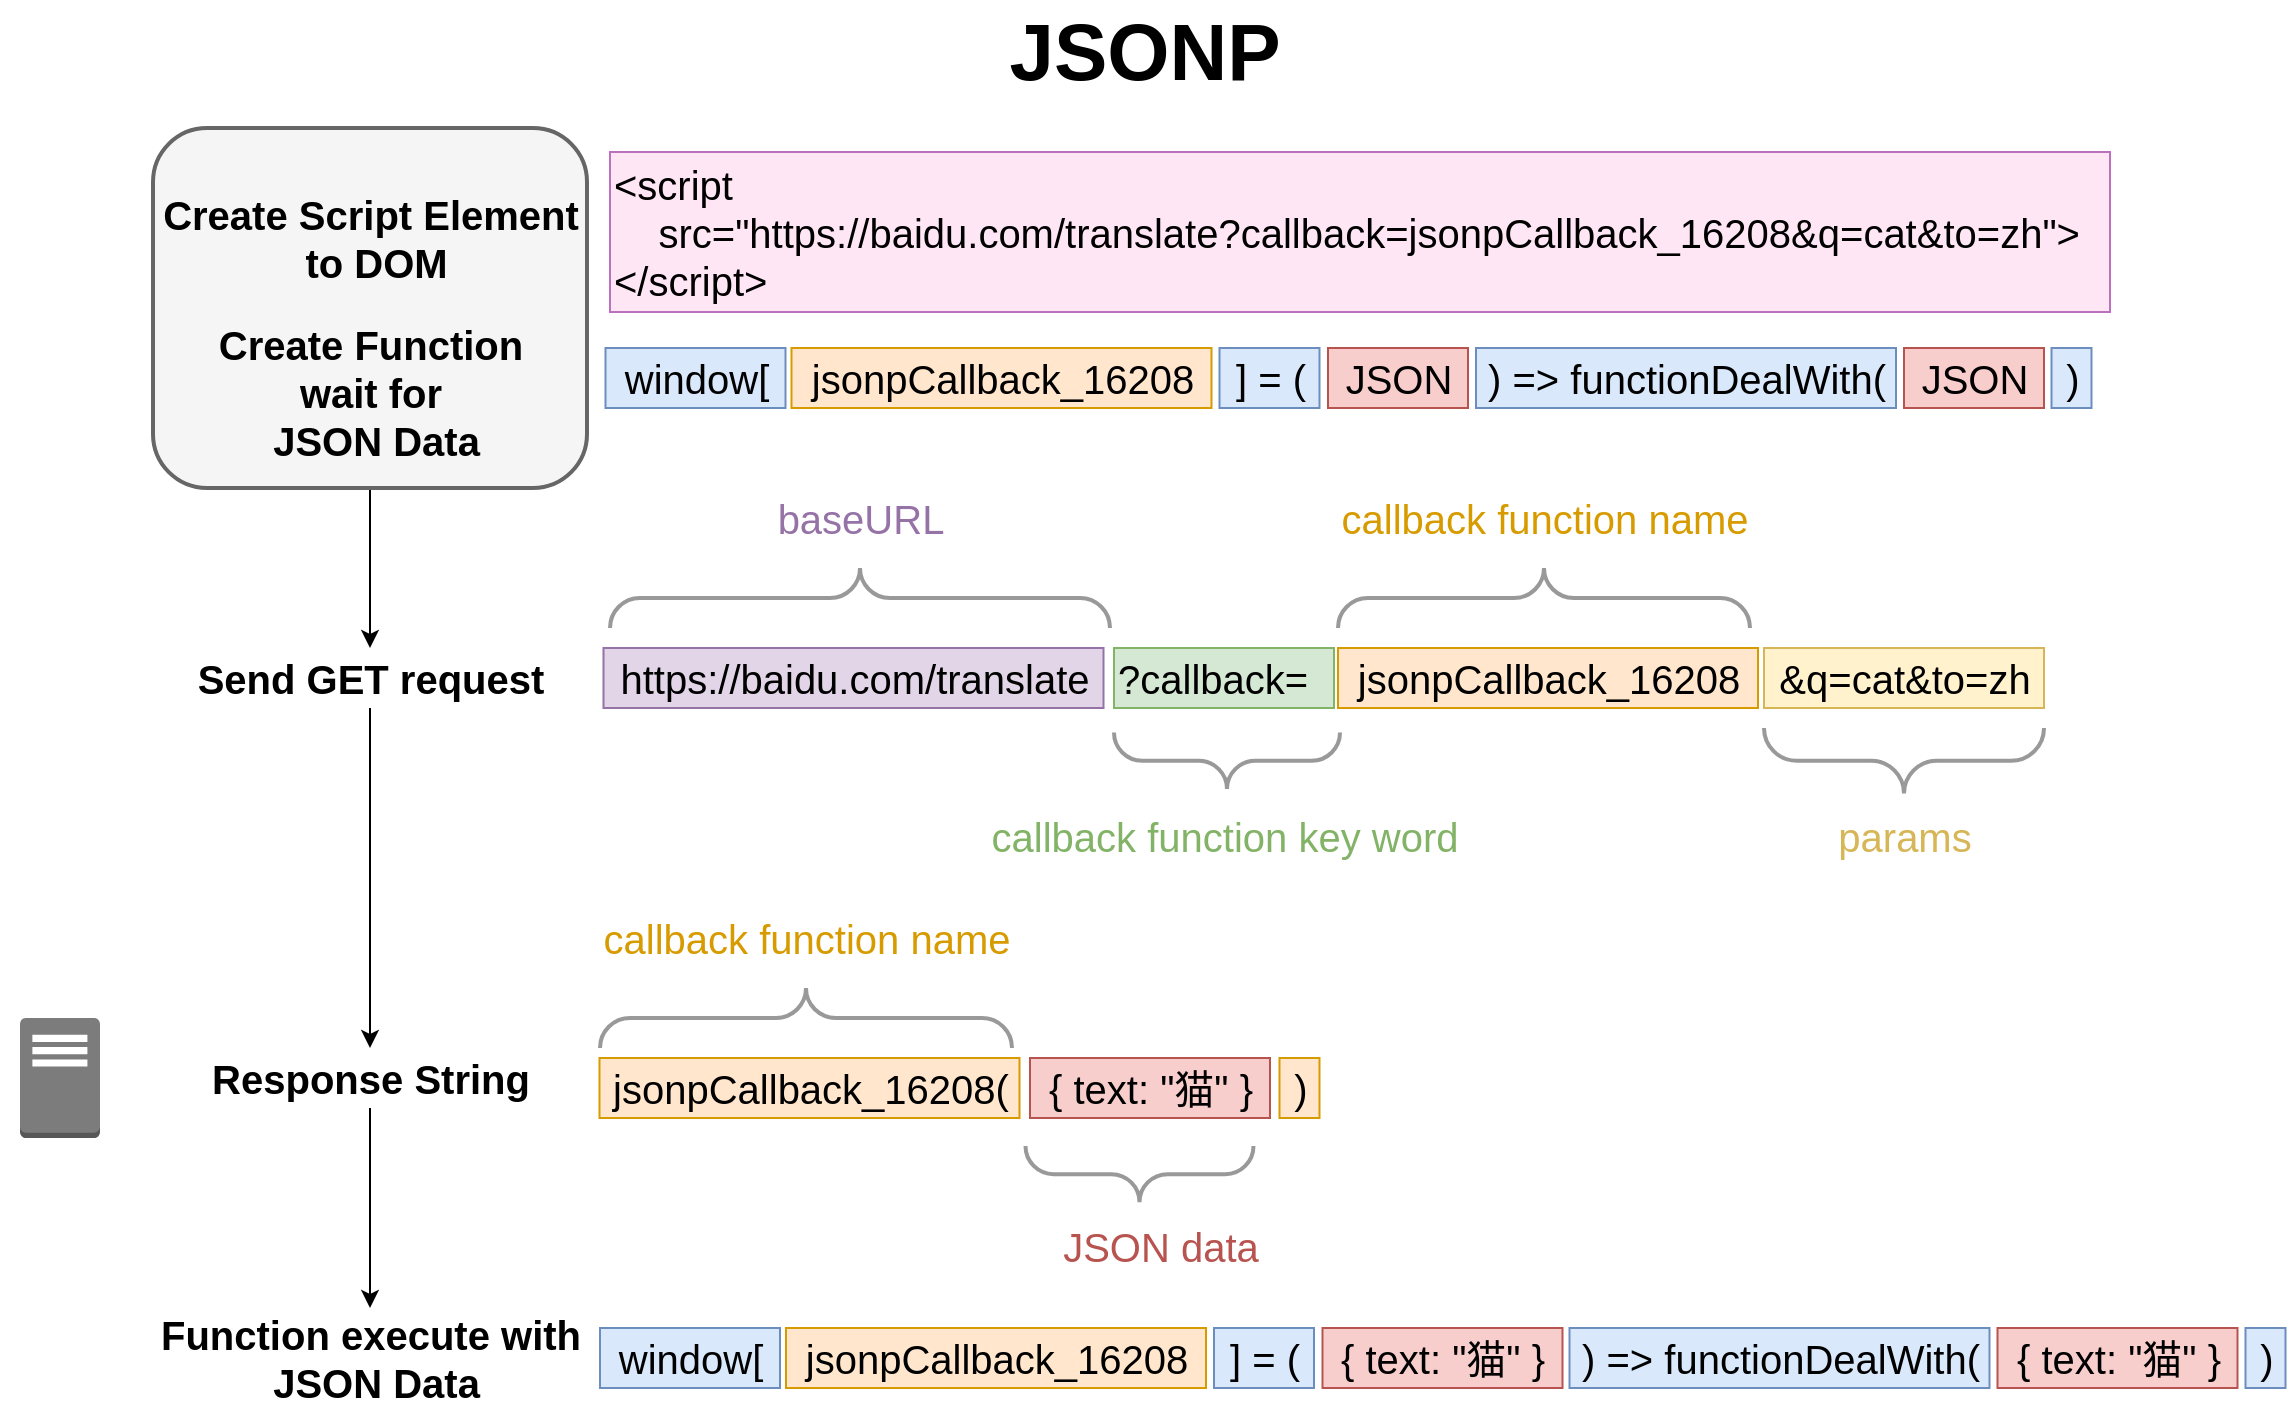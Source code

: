 <mxfile version="14.6.11" type="github">
  <diagram id="ZIaq1ua41LSCKKVV6wSK" name="JSONP">
    <mxGraphModel dx="1653" dy="1090" grid="1" gridSize="10" guides="1" tooltips="1" connect="1" arrows="1" fold="1" page="1" pageScale="1" pageWidth="1169" pageHeight="827" math="0" shadow="0">
      <root>
        <mxCell id="0" />
        <mxCell id="1" parent="0" />
        <mxCell id="hNWiUd4LyEJFCyibCBkk-53" style="edgeStyle=orthogonalEdgeStyle;rounded=0;orthogonalLoop=1;jettySize=auto;html=1;fontSize=20;fontColor=#B85450;" edge="1" parent="1" source="hNWiUd4LyEJFCyibCBkk-52" target="hNWiUd4LyEJFCyibCBkk-15">
          <mxGeometry relative="1" as="geometry" />
        </mxCell>
        <mxCell id="hNWiUd4LyEJFCyibCBkk-52" value="" style="rounded=1;whiteSpace=wrap;html=1;labelBackgroundColor=none;fontSize=20;fontColor=#333333;strokeWidth=2;align=center;fillColor=#f5f5f5;strokeColor=#666666;" vertex="1" parent="1">
          <mxGeometry x="89.5" y="123" width="217" height="180" as="geometry" />
        </mxCell>
        <mxCell id="hNWiUd4LyEJFCyibCBkk-3" value="https://baidu.com/translate" style="text;html=1;align=center;verticalAlign=middle;resizable=0;points=[];autosize=1;strokeColor=#9673a6;fontSize=20;fillColor=#e1d5e7;" vertex="1" parent="1">
          <mxGeometry x="314.75" y="383" width="250" height="30" as="geometry" />
        </mxCell>
        <mxCell id="hNWiUd4LyEJFCyibCBkk-4" value="?callback=" style="text;html=1;align=left;verticalAlign=middle;resizable=0;points=[];autosize=1;strokeColor=#82b366;fontSize=20;fillColor=#d5e8d4;" vertex="1" parent="1">
          <mxGeometry x="570" y="383" width="110" height="30" as="geometry" />
        </mxCell>
        <mxCell id="hNWiUd4LyEJFCyibCBkk-5" value="jsonpCallback_16208" style="text;html=1;align=center;verticalAlign=middle;resizable=0;points=[];autosize=1;strokeColor=#d79b00;fontSize=20;fillColor=#ffe6cc;" vertex="1" parent="1">
          <mxGeometry x="682" y="383" width="210" height="30" as="geometry" />
        </mxCell>
        <mxCell id="hNWiUd4LyEJFCyibCBkk-6" value="&amp;amp;q=cat&amp;amp;to=zh" style="text;html=1;align=center;verticalAlign=middle;resizable=0;points=[];autosize=1;strokeColor=#d6b656;fontSize=20;fillColor=#fff2cc;" vertex="1" parent="1">
          <mxGeometry x="895" y="383" width="140" height="30" as="geometry" />
        </mxCell>
        <mxCell id="hNWiUd4LyEJFCyibCBkk-7" value="" style="verticalLabelPosition=bottom;shadow=0;dashed=0;align=center;html=1;verticalAlign=top;strokeWidth=2;shape=mxgraph.mockup.markup.curlyBrace;strokeColor=#999999;fontSize=20;" vertex="1" parent="1">
          <mxGeometry x="318" y="343" width="250" height="30" as="geometry" />
        </mxCell>
        <mxCell id="hNWiUd4LyEJFCyibCBkk-8" value="baseURL" style="text;html=1;align=center;verticalAlign=middle;resizable=0;points=[];autosize=1;strokeColor=none;fontSize=20;fontColor=#9673A6;" vertex="1" parent="1">
          <mxGeometry x="393" y="303" width="100" height="30" as="geometry" />
        </mxCell>
        <mxCell id="hNWiUd4LyEJFCyibCBkk-9" value="" style="verticalLabelPosition=bottom;shadow=0;dashed=0;align=center;html=1;verticalAlign=top;strokeWidth=2;shape=mxgraph.mockup.markup.curlyBrace;strokeColor=#999999;fontSize=20;rotation=180;" vertex="1" parent="1">
          <mxGeometry x="570" y="423" width="113" height="32.8" as="geometry" />
        </mxCell>
        <mxCell id="hNWiUd4LyEJFCyibCBkk-10" value="" style="verticalLabelPosition=bottom;shadow=0;dashed=0;align=center;html=1;verticalAlign=top;strokeWidth=2;shape=mxgraph.mockup.markup.curlyBrace;strokeColor=#999999;fontSize=20;" vertex="1" parent="1">
          <mxGeometry x="682" y="343" width="206" height="30" as="geometry" />
        </mxCell>
        <mxCell id="hNWiUd4LyEJFCyibCBkk-11" value="" style="verticalLabelPosition=bottom;shadow=0;dashed=0;align=center;html=1;verticalAlign=top;strokeWidth=2;shape=mxgraph.mockup.markup.curlyBrace;strokeColor=#999999;fontSize=20;rotation=180;" vertex="1" parent="1">
          <mxGeometry x="895" y="423" width="140" height="32.8" as="geometry" />
        </mxCell>
        <mxCell id="hNWiUd4LyEJFCyibCBkk-12" value="callback function key word" style="text;html=1;align=center;verticalAlign=middle;resizable=0;points=[];autosize=1;strokeColor=none;fontSize=20;fontColor=#82B366;" vertex="1" parent="1">
          <mxGeometry x="500" y="462" width="250" height="30" as="geometry" />
        </mxCell>
        <mxCell id="hNWiUd4LyEJFCyibCBkk-13" value="callback function name" style="text;html=1;align=center;verticalAlign=middle;resizable=0;points=[];autosize=1;fontSize=20;fontColor=#D79B00;labelBackgroundColor=none;labelBorderColor=none;" vertex="1" parent="1">
          <mxGeometry x="675" y="303" width="220" height="30" as="geometry" />
        </mxCell>
        <mxCell id="hNWiUd4LyEJFCyibCBkk-14" value="params" style="text;html=1;align=center;verticalAlign=middle;resizable=0;points=[];autosize=1;strokeColor=none;fontSize=20;fontColor=#D6B656;" vertex="1" parent="1">
          <mxGeometry x="925" y="462" width="80" height="30" as="geometry" />
        </mxCell>
        <mxCell id="hNWiUd4LyEJFCyibCBkk-54" style="edgeStyle=orthogonalEdgeStyle;rounded=0;orthogonalLoop=1;jettySize=auto;html=1;fontSize=20;fontColor=#B85450;" edge="1" parent="1" source="hNWiUd4LyEJFCyibCBkk-15" target="hNWiUd4LyEJFCyibCBkk-16">
          <mxGeometry relative="1" as="geometry" />
        </mxCell>
        <mxCell id="hNWiUd4LyEJFCyibCBkk-15" value="Send GET request" style="text;html=1;align=center;verticalAlign=middle;resizable=0;points=[];autosize=1;strokeColor=none;fontSize=20;fontStyle=1;" vertex="1" parent="1">
          <mxGeometry x="103" y="383" width="190" height="30" as="geometry" />
        </mxCell>
        <mxCell id="hNWiUd4LyEJFCyibCBkk-55" style="edgeStyle=orthogonalEdgeStyle;rounded=0;orthogonalLoop=1;jettySize=auto;html=1;fontSize=20;fontColor=#B85450;" edge="1" parent="1" source="hNWiUd4LyEJFCyibCBkk-16" target="hNWiUd4LyEJFCyibCBkk-30">
          <mxGeometry relative="1" as="geometry" />
        </mxCell>
        <mxCell id="hNWiUd4LyEJFCyibCBkk-16" value="Response String" style="text;html=1;align=center;verticalAlign=middle;resizable=0;points=[];autosize=1;strokeColor=none;fontSize=20;fontStyle=1;" vertex="1" parent="1">
          <mxGeometry x="113" y="583" width="170" height="30" as="geometry" />
        </mxCell>
        <mxCell id="hNWiUd4LyEJFCyibCBkk-18" value="jsonpCallback_16208(" style="text;html=1;align=center;verticalAlign=middle;resizable=0;points=[];autosize=1;strokeColor=#d79b00;fontSize=20;fillColor=#ffe6cc;" vertex="1" parent="1">
          <mxGeometry x="312.75" y="588" width="210" height="30" as="geometry" />
        </mxCell>
        <mxCell id="hNWiUd4LyEJFCyibCBkk-19" value=")" style="text;html=1;align=center;verticalAlign=middle;resizable=0;points=[];autosize=1;strokeColor=#d79b00;fontSize=20;fillColor=#ffe6cc;" vertex="1" parent="1">
          <mxGeometry x="652.75" y="588" width="20" height="30" as="geometry" />
        </mxCell>
        <mxCell id="hNWiUd4LyEJFCyibCBkk-20" value="{ text: &quot;猫&quot; }" style="text;html=1;align=center;verticalAlign=middle;resizable=0;points=[];autosize=1;strokeColor=#b85450;fontSize=20;fillColor=#f8cecc;" vertex="1" parent="1">
          <mxGeometry x="528" y="588" width="120" height="30" as="geometry" />
        </mxCell>
        <mxCell id="hNWiUd4LyEJFCyibCBkk-21" value="" style="verticalLabelPosition=bottom;shadow=0;dashed=0;align=center;html=1;verticalAlign=top;strokeWidth=2;shape=mxgraph.mockup.markup.curlyBrace;strokeColor=#999999;fontSize=20;" vertex="1" parent="1">
          <mxGeometry x="313" y="553" width="206" height="30" as="geometry" />
        </mxCell>
        <mxCell id="hNWiUd4LyEJFCyibCBkk-22" value="callback function name" style="text;html=1;align=center;verticalAlign=middle;resizable=0;points=[];autosize=1;strokeColor=none;fontSize=20;fontColor=#D79B00;" vertex="1" parent="1">
          <mxGeometry x="306" y="513" width="220" height="30" as="geometry" />
        </mxCell>
        <mxCell id="hNWiUd4LyEJFCyibCBkk-23" value="" style="verticalLabelPosition=bottom;shadow=0;dashed=0;align=center;html=1;verticalAlign=top;strokeWidth=2;shape=mxgraph.mockup.markup.curlyBrace;strokeColor=#999999;fontSize=20;rotation=180;" vertex="1" parent="1">
          <mxGeometry x="525.75" y="632" width="114" height="28.15" as="geometry" />
        </mxCell>
        <mxCell id="hNWiUd4LyEJFCyibCBkk-24" value="JSON data" style="text;html=1;align=center;verticalAlign=middle;resizable=0;points=[];autosize=1;strokeColor=none;fontSize=20;fontColor=#B85450;" vertex="1" parent="1">
          <mxGeometry x="538" y="667" width="110" height="30" as="geometry" />
        </mxCell>
        <mxCell id="hNWiUd4LyEJFCyibCBkk-25" value="Create Script Element&lt;br&gt;&amp;nbsp;to DOM" style="text;html=1;align=center;verticalAlign=middle;resizable=0;points=[];autosize=1;strokeColor=none;fontSize=20;fontStyle=1;" vertex="1" parent="1">
          <mxGeometry x="88" y="153" width="220" height="50" as="geometry" />
        </mxCell>
        <mxCell id="hNWiUd4LyEJFCyibCBkk-27" value="&lt;div&gt;&amp;lt;script&lt;/div&gt;&lt;div&gt;&lt;span&gt;&lt;/span&gt;&amp;nbsp; &amp;nbsp; src=&quot;https://baidu.com/translate?callback=jsonpCallback_16208&amp;amp;q=cat&amp;amp;to=zh&quot;&amp;gt;&lt;/div&gt;&lt;div&gt;&amp;lt;/script&amp;gt;&lt;/div&gt;" style="text;html=1;align=left;verticalAlign=middle;resizable=0;points=[];autosize=1;fontSize=20;fillColor=#FFE6F5;strokeColor=#BC71BF;" vertex="1" parent="1">
          <mxGeometry x="318" y="135" width="750" height="80" as="geometry" />
        </mxCell>
        <mxCell id="hNWiUd4LyEJFCyibCBkk-28" value="Create Function &lt;br&gt;wait for&lt;br&gt;&amp;nbsp;JSON Data" style="text;html=1;align=center;verticalAlign=middle;resizable=0;points=[];autosize=1;strokeColor=none;fontSize=20;fontStyle=1;" vertex="1" parent="1">
          <mxGeometry x="113" y="215" width="170" height="80" as="geometry" />
        </mxCell>
        <mxCell id="hNWiUd4LyEJFCyibCBkk-30" value="Function execute with&lt;br&gt;&amp;nbsp;JSON Data" style="text;html=1;align=center;verticalAlign=middle;resizable=0;points=[];autosize=1;strokeColor=none;fontSize=20;fontStyle=1;" vertex="1" parent="1">
          <mxGeometry x="83" y="713" width="230" height="50" as="geometry" />
        </mxCell>
        <mxCell id="hNWiUd4LyEJFCyibCBkk-32" value="window[" style="text;html=1;align=center;verticalAlign=middle;resizable=0;points=[];autosize=1;strokeColor=#6c8ebf;fontSize=20;fillColor=#dae8fc;" vertex="1" parent="1">
          <mxGeometry x="315.75" y="233" width="90" height="30" as="geometry" />
        </mxCell>
        <mxCell id="hNWiUd4LyEJFCyibCBkk-35" value="] = (" style="text;html=1;align=center;verticalAlign=middle;resizable=0;points=[];autosize=1;strokeColor=#6c8ebf;fontSize=20;fillColor=#dae8fc;" vertex="1" parent="1">
          <mxGeometry x="622.75" y="233" width="50" height="30" as="geometry" />
        </mxCell>
        <mxCell id="hNWiUd4LyEJFCyibCBkk-36" value="JSON" style="text;html=1;align=center;verticalAlign=middle;resizable=0;points=[];autosize=1;strokeColor=#b85450;fontSize=20;fillColor=#f8cecc;" vertex="1" parent="1">
          <mxGeometry x="677" y="233" width="70" height="30" as="geometry" />
        </mxCell>
        <mxCell id="hNWiUd4LyEJFCyibCBkk-37" value="jsonpCallback_16208" style="text;html=1;align=center;verticalAlign=middle;resizable=0;points=[];autosize=1;strokeColor=#d79b00;fontSize=20;fillColor=#ffe6cc;" vertex="1" parent="1">
          <mxGeometry x="408.75" y="233" width="210" height="30" as="geometry" />
        </mxCell>
        <mxCell id="hNWiUd4LyEJFCyibCBkk-40" value=") =&amp;gt; functionDealWith(" style="text;html=1;align=center;verticalAlign=middle;resizable=0;points=[];autosize=1;strokeColor=#6c8ebf;fontSize=20;fillColor=#dae8fc;" vertex="1" parent="1">
          <mxGeometry x="751" y="233" width="210" height="30" as="geometry" />
        </mxCell>
        <mxCell id="hNWiUd4LyEJFCyibCBkk-41" value="JSON" style="text;html=1;align=center;verticalAlign=middle;resizable=0;points=[];autosize=1;strokeColor=#b85450;fontSize=20;fillColor=#f8cecc;" vertex="1" parent="1">
          <mxGeometry x="965" y="233" width="70" height="30" as="geometry" />
        </mxCell>
        <mxCell id="hNWiUd4LyEJFCyibCBkk-42" value=")" style="text;html=1;align=center;verticalAlign=middle;resizable=0;points=[];autosize=1;strokeColor=#6c8ebf;fontSize=20;fillColor=#dae8fc;" vertex="1" parent="1">
          <mxGeometry x="1038.75" y="233" width="20" height="30" as="geometry" />
        </mxCell>
        <mxCell id="hNWiUd4LyEJFCyibCBkk-43" value="window[" style="text;html=1;align=center;verticalAlign=middle;resizable=0;points=[];autosize=1;strokeColor=#6c8ebf;fontSize=20;fillColor=#dae8fc;" vertex="1" parent="1">
          <mxGeometry x="313" y="723" width="90" height="30" as="geometry" />
        </mxCell>
        <mxCell id="hNWiUd4LyEJFCyibCBkk-44" value="] = (" style="text;html=1;align=center;verticalAlign=middle;resizable=0;points=[];autosize=1;strokeColor=#6c8ebf;fontSize=20;fillColor=#dae8fc;" vertex="1" parent="1">
          <mxGeometry x="620" y="723" width="50" height="30" as="geometry" />
        </mxCell>
        <mxCell id="hNWiUd4LyEJFCyibCBkk-45" value="{ text: &quot;猫&quot; }" style="text;html=1;align=center;verticalAlign=middle;resizable=0;points=[];autosize=1;strokeColor=#b85450;fontSize=20;fillColor=#f8cecc;" vertex="1" parent="1">
          <mxGeometry x="674.25" y="723" width="120" height="30" as="geometry" />
        </mxCell>
        <mxCell id="hNWiUd4LyEJFCyibCBkk-46" value="jsonpCallback_16208" style="text;html=1;align=center;verticalAlign=middle;resizable=0;points=[];autosize=1;strokeColor=#d79b00;fontSize=20;fillColor=#ffe6cc;" vertex="1" parent="1">
          <mxGeometry x="406" y="723" width="210" height="30" as="geometry" />
        </mxCell>
        <mxCell id="hNWiUd4LyEJFCyibCBkk-47" value=") =&amp;gt; functionDealWith(" style="text;html=1;align=center;verticalAlign=middle;resizable=0;points=[];autosize=1;strokeColor=#6c8ebf;fontSize=20;fillColor=#dae8fc;" vertex="1" parent="1">
          <mxGeometry x="797.75" y="723" width="210" height="30" as="geometry" />
        </mxCell>
        <mxCell id="hNWiUd4LyEJFCyibCBkk-48" value="{ text: &quot;猫&quot; }" style="text;html=1;align=center;verticalAlign=middle;resizable=0;points=[];autosize=1;strokeColor=#b85450;fontSize=20;fillColor=#f8cecc;" vertex="1" parent="1">
          <mxGeometry x="1011.75" y="723" width="120" height="30" as="geometry" />
        </mxCell>
        <mxCell id="hNWiUd4LyEJFCyibCBkk-49" value=")" style="text;html=1;align=center;verticalAlign=middle;resizable=0;points=[];autosize=1;strokeColor=#6c8ebf;fontSize=20;fillColor=#dae8fc;" vertex="1" parent="1">
          <mxGeometry x="1135.75" y="723" width="20" height="30" as="geometry" />
        </mxCell>
        <mxCell id="hNWiUd4LyEJFCyibCBkk-57" value="JSONP" style="text;html=1;align=center;verticalAlign=middle;resizable=0;points=[];autosize=1;strokeColor=none;fontSize=40;fontStyle=1;" vertex="1" parent="1">
          <mxGeometry x="510" y="59" width="150" height="50" as="geometry" />
        </mxCell>
        <mxCell id="hNWiUd4LyEJFCyibCBkk-58" value="" style="shape=image;html=1;verticalAlign=top;verticalLabelPosition=bottom;labelBackgroundColor=#ffffff;imageAspect=0;aspect=fixed;image=https://cdn2.iconfinder.com/data/icons/designer-skills/128/code-programming-javascript-software-develop-command-language-128.png;fontSize=40;fontColor=#B85450;strokeWidth=2;align=center;" vertex="1" parent="1">
          <mxGeometry x="13" y="184.5" width="60" height="60" as="geometry" />
        </mxCell>
        <mxCell id="hNWiUd4LyEJFCyibCBkk-60" value="" style="shape=image;html=1;verticalAlign=top;verticalLabelPosition=bottom;labelBackgroundColor=#ffffff;imageAspect=0;aspect=fixed;image=https://cdn1.iconfinder.com/data/icons/logotypes/32/chrome-128.png;fontSize=40;fontColor=#B85450;strokeWidth=2;align=center;" vertex="1" parent="1">
          <mxGeometry x="23" y="378" width="40" height="40" as="geometry" />
        </mxCell>
        <mxCell id="hNWiUd4LyEJFCyibCBkk-61" value="" style="outlineConnect=0;dashed=0;verticalLabelPosition=bottom;verticalAlign=top;align=center;html=1;shape=mxgraph.aws3.traditional_server;fillColor=#7D7C7C;gradientColor=none;labelBackgroundColor=none;fontSize=40;fontColor=#B85450;strokeWidth=2;aspect=fixed;" vertex="1" parent="1">
          <mxGeometry x="23" y="568" width="40" height="60" as="geometry" />
        </mxCell>
        <mxCell id="hNWiUd4LyEJFCyibCBkk-62" value="" style="shape=image;html=1;verticalAlign=top;verticalLabelPosition=bottom;labelBackgroundColor=#ffffff;imageAspect=0;aspect=fixed;image=https://cdn2.iconfinder.com/data/icons/designer-skills/128/code-programming-javascript-software-develop-command-language-128.png;fontSize=40;fontColor=#B85450;strokeWidth=2;align=center;" vertex="1" parent="1">
          <mxGeometry x="13" y="708" width="60" height="60" as="geometry" />
        </mxCell>
      </root>
    </mxGraphModel>
  </diagram>
</mxfile>
